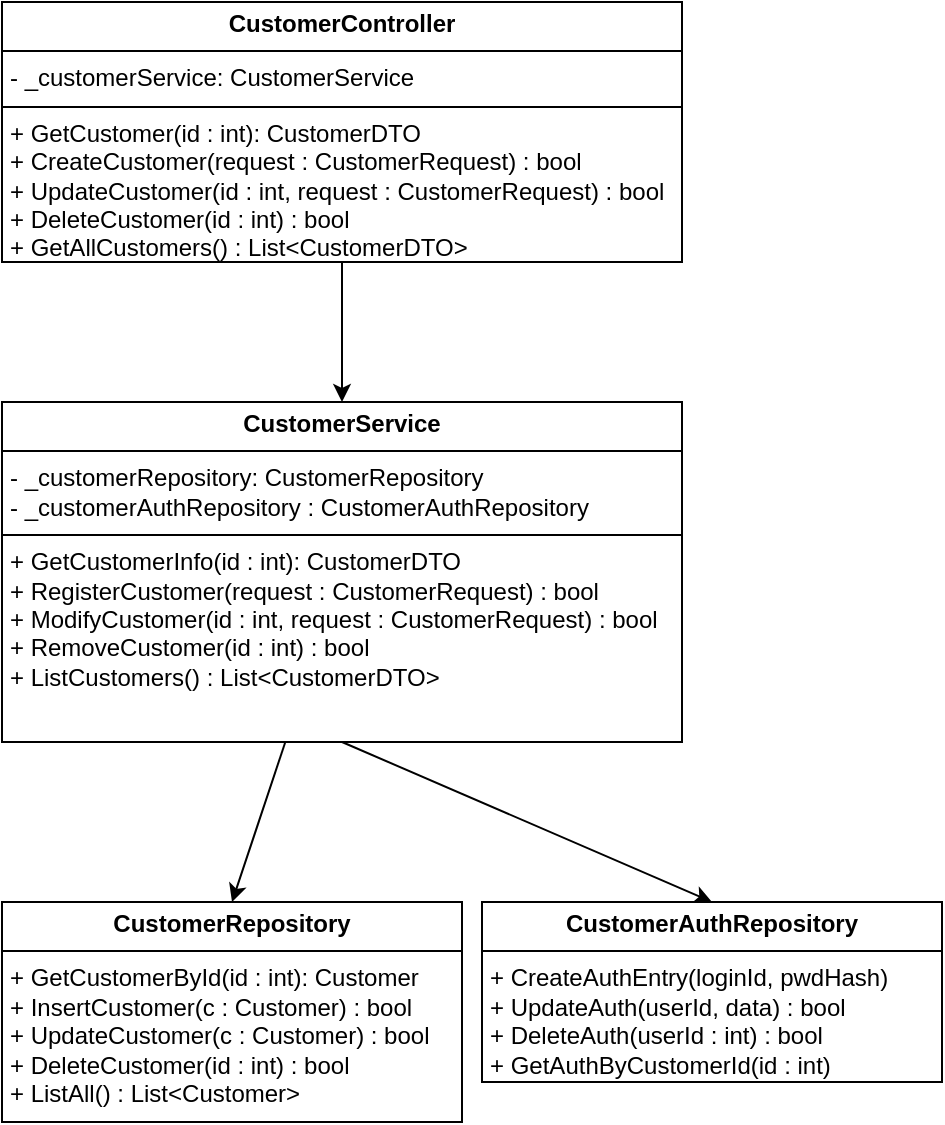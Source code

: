 <mxfile>
    <diagram id="uZWUSS_cDxENn6EW3dUC" name="第 1 页">
        <mxGraphModel dx="1146" dy="787" grid="1" gridSize="10" guides="1" tooltips="1" connect="1" arrows="1" fold="1" page="1" pageScale="1" pageWidth="827" pageHeight="1169" math="0" shadow="0">
            <root>
                <mxCell id="0"/>
                <mxCell id="1" parent="0"/>
                <mxCell id="6" style="edgeStyle=none;html=1;entryX=0.5;entryY=0;entryDx=0;entryDy=0;" parent="1" source="2" target="3" edge="1">
                    <mxGeometry relative="1" as="geometry"/>
                </mxCell>
                <mxCell id="2" value="&lt;p style=&quot;margin:0px;margin-top:4px;text-align:center;&quot;&gt;&lt;b&gt;CustomerController&lt;/b&gt;&lt;/p&gt;&lt;hr size=&quot;1&quot; style=&quot;border-style:solid;&quot;&gt;&lt;p style=&quot;margin:0px;margin-left:4px;&quot;&gt;- _customerService: CustomerService&lt;/p&gt;&lt;hr size=&quot;1&quot; style=&quot;border-style:solid;&quot;&gt;&lt;p style=&quot;margin:0px;margin-left:4px;&quot;&gt;+ GetCustomer(id : int): CustomerDTO&lt;/p&gt;&lt;p style=&quot;margin:0px;margin-left:4px;&quot;&gt;+ CreateCustomer(request : CustomerRequest) : bool&lt;/p&gt;&lt;p style=&quot;margin:0px;margin-left:4px;&quot;&gt;+ UpdateCustomer(id : int, request : CustomerRequest) : bool&lt;/p&gt;&lt;p style=&quot;margin:0px;margin-left:4px;&quot;&gt;+ DeleteCustomer(id : int) : bool&lt;/p&gt;&lt;p style=&quot;margin:0px;margin-left:4px;&quot;&gt;+ GetAllCustomers() : List&amp;lt;CustomerDTO&amp;gt;&lt;/p&gt;" style="verticalAlign=top;align=left;overflow=fill;html=1;whiteSpace=wrap;" parent="1" vertex="1">
                    <mxGeometry x="260" y="110" width="340" height="130" as="geometry"/>
                </mxCell>
                <mxCell id="7" style="edgeStyle=none;html=1;entryX=0.5;entryY=0;entryDx=0;entryDy=0;" parent="1" source="3" target="4" edge="1">
                    <mxGeometry relative="1" as="geometry"/>
                </mxCell>
                <mxCell id="8" style="edgeStyle=none;html=1;exitX=0.5;exitY=1;exitDx=0;exitDy=0;entryX=0.5;entryY=0;entryDx=0;entryDy=0;" parent="1" source="3" target="5" edge="1">
                    <mxGeometry relative="1" as="geometry"/>
                </mxCell>
                <mxCell id="3" value="&lt;p style=&quot;margin:0px;margin-top:4px;text-align:center;&quot;&gt;&lt;b&gt;CustomerService&lt;/b&gt;&lt;/p&gt;&lt;hr size=&quot;1&quot; style=&quot;border-style:solid;&quot;&gt;&lt;p style=&quot;margin:0px;margin-left:4px;&quot;&gt;- _customerRepository: CustomerRepository&lt;/p&gt;&lt;p style=&quot;margin:0px;margin-left:4px;&quot;&gt;- _customerAuthRepository : CustomerAuthRepository&lt;/p&gt;&lt;hr size=&quot;1&quot; style=&quot;border-style:solid;&quot;&gt;&lt;p style=&quot;margin:0px;margin-left:4px;&quot;&gt;+ GetCustomerInfo(id : int): CustomerDTO&lt;/p&gt;&lt;p style=&quot;margin:0px;margin-left:4px;&quot;&gt;+ RegisterCustomer(request : CustomerRequest) : bool&lt;/p&gt;&lt;p style=&quot;margin:0px;margin-left:4px;&quot;&gt;+ ModifyCustomer(id : int, request : CustomerRequest) : bool&lt;/p&gt;&lt;p style=&quot;margin:0px;margin-left:4px;&quot;&gt;+ RemoveCustomer(id : int) : bool&lt;/p&gt;&lt;p style=&quot;margin:0px;margin-left:4px;&quot;&gt;+ ListCustomers() : List&amp;lt;CustomerDTO&amp;gt;&lt;/p&gt;" style="verticalAlign=top;align=left;overflow=fill;html=1;whiteSpace=wrap;" parent="1" vertex="1">
                    <mxGeometry x="260" y="310" width="340" height="170" as="geometry"/>
                </mxCell>
                <mxCell id="4" value="&lt;p style=&quot;margin:0px;margin-top:4px;text-align:center;&quot;&gt;&lt;b&gt;CustomerRepository&lt;/b&gt;&lt;/p&gt;&lt;hr size=&quot;1&quot; style=&quot;border-style:solid;&quot;&gt;&lt;p style=&quot;margin:0px;margin-left:4px;&quot;&gt;&lt;/p&gt;&lt;p style=&quot;margin:0px;margin-left:4px;&quot;&gt;+ GetCustomerById(id : int): Customer&lt;/p&gt;&lt;p style=&quot;margin:0px;margin-left:4px;&quot;&gt;+ InsertCustomer(c : Customer) : bool&lt;/p&gt;&lt;p style=&quot;margin:0px;margin-left:4px;&quot;&gt;+ UpdateCustomer(c : Customer) : bool&lt;/p&gt;&lt;p style=&quot;margin:0px;margin-left:4px;&quot;&gt;+ DeleteCustomer(id : int) : bool&lt;/p&gt;&lt;p style=&quot;margin:0px;margin-left:4px;&quot;&gt;+ ListAll() : List&amp;lt;Customer&amp;gt;&lt;/p&gt;" style="verticalAlign=top;align=left;overflow=fill;html=1;whiteSpace=wrap;" parent="1" vertex="1">
                    <mxGeometry x="260" y="560" width="230" height="110" as="geometry"/>
                </mxCell>
                <mxCell id="5" value="&lt;p style=&quot;margin:0px;margin-top:4px;text-align:center;&quot;&gt;&lt;b&gt;CustomerAuthRepository&lt;/b&gt;&lt;/p&gt;&lt;hr size=&quot;1&quot; style=&quot;border-style:solid;&quot;&gt;&lt;p style=&quot;margin:0px;margin-left:4px;&quot;&gt;&lt;/p&gt;&lt;p style=&quot;margin:0px;margin-left:4px;&quot;&gt;+ CreateAuthEntry(loginId, pwdHash)&lt;/p&gt;&lt;p style=&quot;margin:0px;margin-left:4px;&quot;&gt;+ UpdateAuth(userId, data) : bool&lt;/p&gt;&lt;p style=&quot;margin:0px;margin-left:4px;&quot;&gt;+ DeleteAuth(userId : int) : bool&lt;/p&gt;&lt;p style=&quot;margin:0px;margin-left:4px;&quot;&gt;+ GetAuthByCustomerId(id : int)&lt;/p&gt;" style="verticalAlign=top;align=left;overflow=fill;html=1;whiteSpace=wrap;" parent="1" vertex="1">
                    <mxGeometry x="500" y="560" width="230" height="90" as="geometry"/>
                </mxCell>
            </root>
        </mxGraphModel>
    </diagram>
</mxfile>